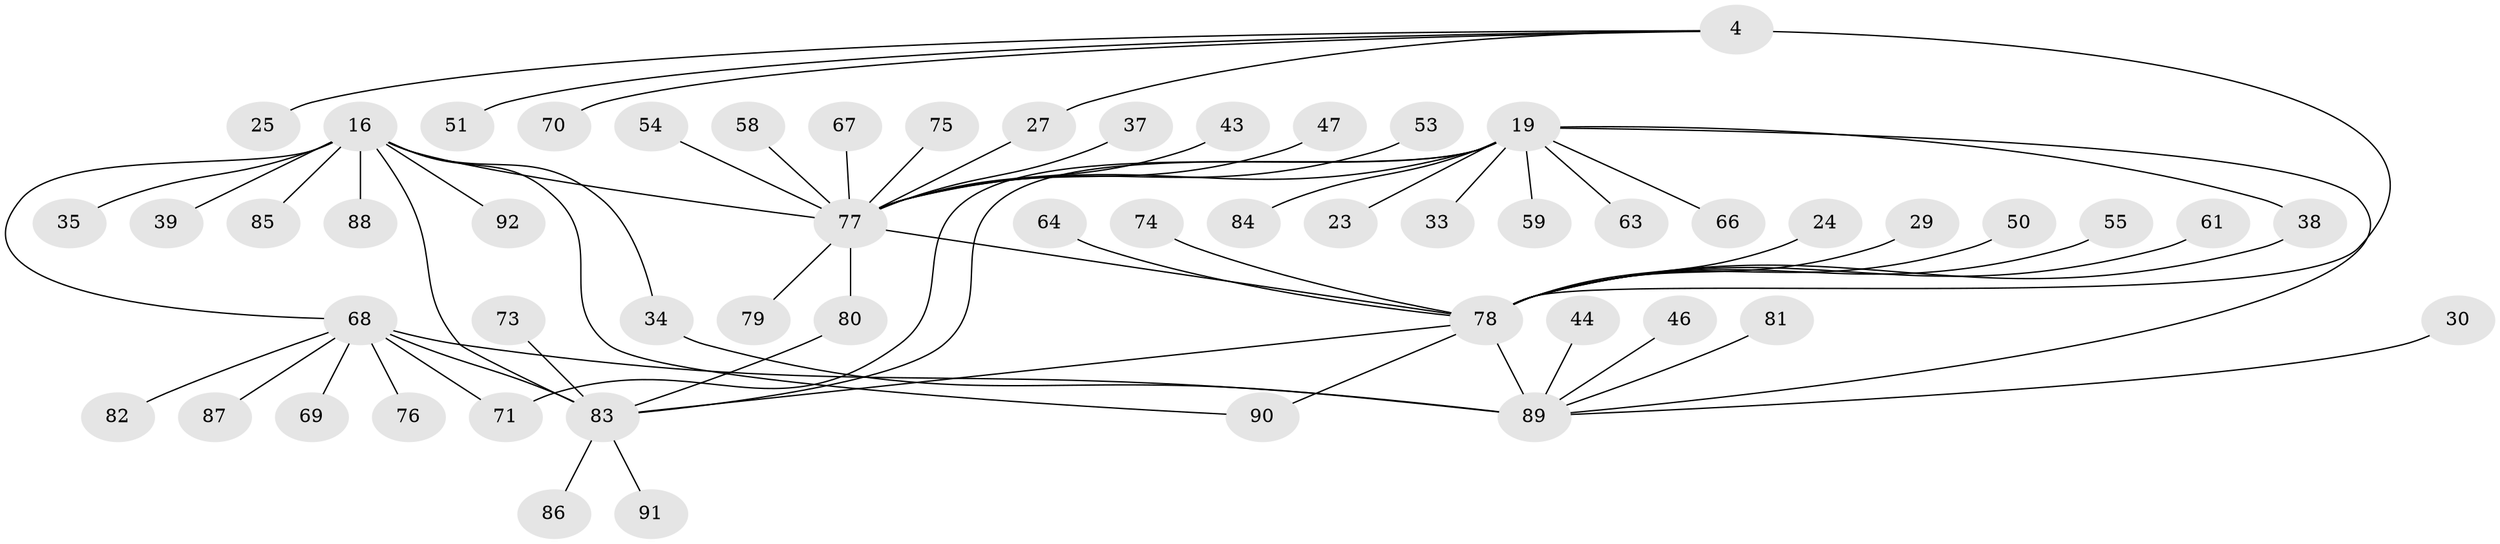 // original degree distribution, {4: 0.043478260869565216, 10: 0.03260869565217391, 6: 0.03260869565217391, 9: 0.021739130434782608, 8: 0.021739130434782608, 7: 0.03260869565217391, 5: 0.03260869565217391, 13: 0.010869565217391304, 12: 0.010869565217391304, 2: 0.20652173913043478, 1: 0.5217391304347826, 3: 0.03260869565217391}
// Generated by graph-tools (version 1.1) at 2025/57/03/04/25 21:57:20]
// undirected, 55 vertices, 65 edges
graph export_dot {
graph [start="1"]
  node [color=gray90,style=filled];
  4 [super="+1"];
  16 [super="+12"];
  19 [super="+17"];
  23;
  24;
  25;
  27;
  29;
  30;
  33;
  34;
  35;
  37;
  38;
  39;
  43;
  44;
  46;
  47;
  50;
  51;
  53;
  54;
  55;
  58;
  59;
  61 [super="+28"];
  63;
  64;
  66;
  67;
  68 [super="+6+48+49+62"];
  69;
  70 [super="+57"];
  71 [super="+40"];
  73;
  74;
  75;
  76;
  77 [super="+32+20"];
  78 [super="+65+3"];
  79 [super="+26"];
  80;
  81 [super="+72"];
  82;
  83 [super="+31+11+56+45"];
  84;
  85 [super="+41"];
  86;
  87;
  88;
  89 [super="+52+60+8"];
  90 [super="+42"];
  91;
  92;
  4 -- 25;
  4 -- 51;
  4 -- 27;
  4 -- 70;
  4 -- 78 [weight=4];
  16 -- 34;
  16 -- 39;
  16 -- 88 [weight=2];
  16 -- 92;
  16 -- 35;
  16 -- 90;
  16 -- 83 [weight=4];
  16 -- 85;
  16 -- 77 [weight=3];
  16 -- 68 [weight=2];
  19 -- 23;
  19 -- 63;
  19 -- 66;
  19 -- 71;
  19 -- 77 [weight=6];
  19 -- 89 [weight=2];
  19 -- 33;
  19 -- 84;
  19 -- 38;
  19 -- 59;
  19 -- 83 [weight=2];
  24 -- 78;
  27 -- 77;
  29 -- 78;
  30 -- 89;
  34 -- 89;
  37 -- 77;
  38 -- 78;
  43 -- 77;
  44 -- 89;
  46 -- 89;
  47 -- 77;
  50 -- 78;
  53 -- 77;
  54 -- 77;
  55 -- 78;
  58 -- 77;
  61 -- 78;
  64 -- 78;
  67 -- 77;
  68 -- 69;
  68 -- 71;
  68 -- 76;
  68 -- 82;
  68 -- 87;
  68 -- 89 [weight=4];
  68 -- 83;
  73 -- 83;
  74 -- 78;
  75 -- 77;
  77 -- 78 [weight=4];
  77 -- 79;
  77 -- 80;
  78 -- 83;
  78 -- 90;
  78 -- 89;
  80 -- 83;
  81 -- 89;
  83 -- 91;
  83 -- 86;
}
